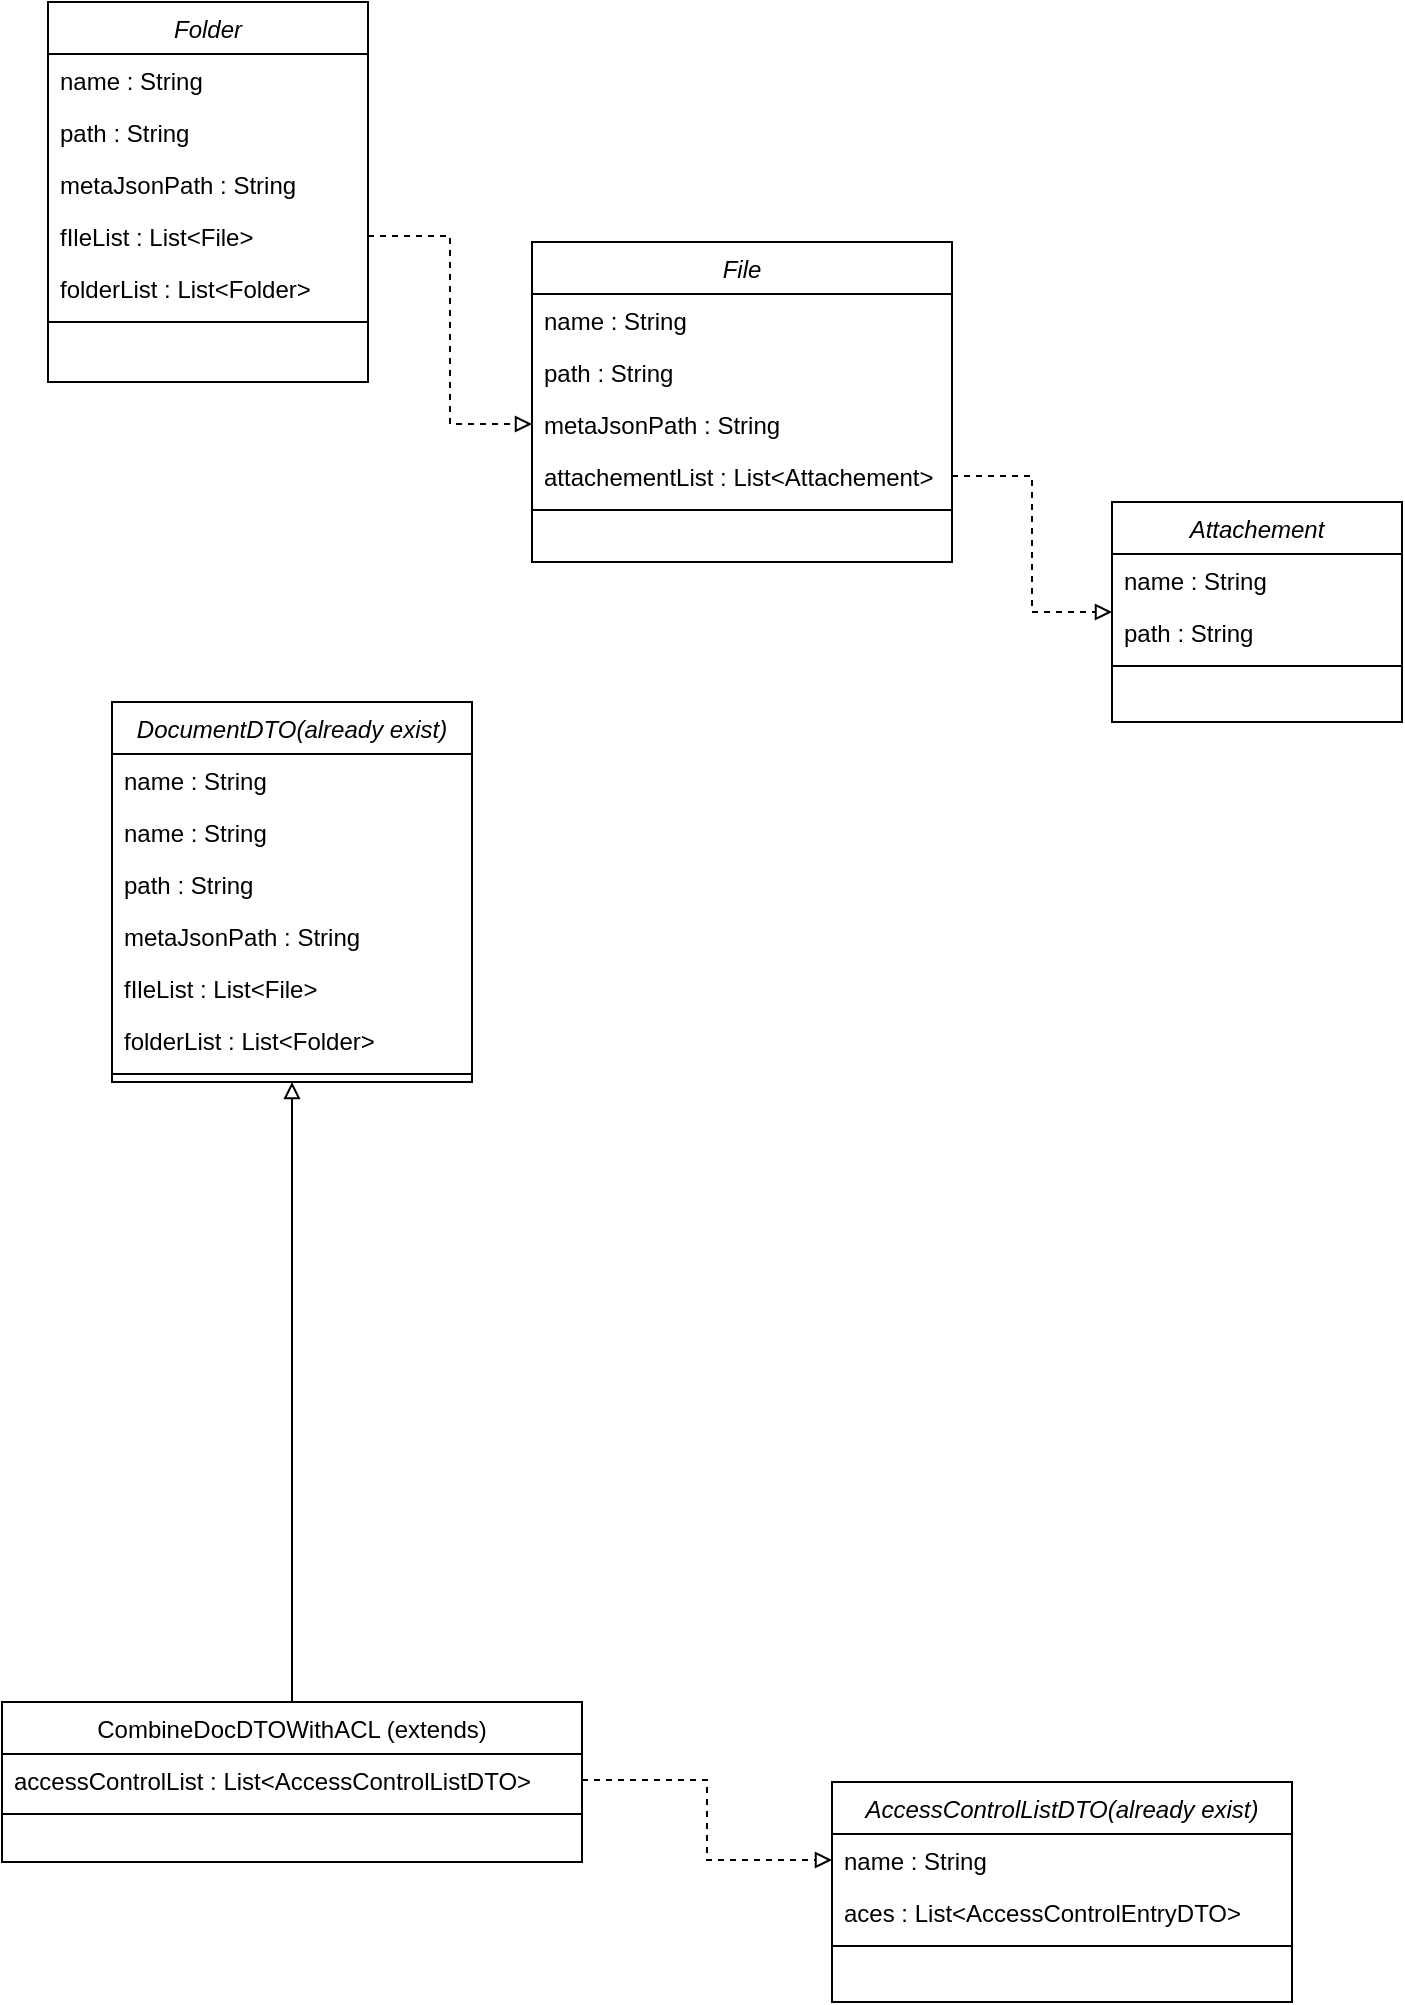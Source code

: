 <mxfile version="20.2.5" type="github">
  <diagram id="C5RBs43oDa-KdzZeNtuy" name="Page-1">
    <mxGraphModel dx="868" dy="1651" grid="1" gridSize="10" guides="1" tooltips="1" connect="1" arrows="1" fold="1" page="1" pageScale="1" pageWidth="827" pageHeight="1169" math="0" shadow="0">
      <root>
        <mxCell id="WIyWlLk6GJQsqaUBKTNV-0" />
        <mxCell id="WIyWlLk6GJQsqaUBKTNV-1" parent="WIyWlLk6GJQsqaUBKTNV-0" />
        <mxCell id="4ECryejtav9XPFp2PhoA-0" value="Folder" style="swimlane;fontStyle=2;align=center;verticalAlign=top;childLayout=stackLayout;horizontal=1;startSize=26;horizontalStack=0;resizeParent=1;resizeLast=0;collapsible=1;marginBottom=0;rounded=0;shadow=0;strokeWidth=1;" vertex="1" parent="WIyWlLk6GJQsqaUBKTNV-1">
          <mxGeometry x="48" y="-300" width="160" height="190" as="geometry">
            <mxRectangle x="230" y="140" width="160" height="26" as="alternateBounds" />
          </mxGeometry>
        </mxCell>
        <mxCell id="4ECryejtav9XPFp2PhoA-1" value="name : String" style="text;align=left;verticalAlign=top;spacingLeft=4;spacingRight=4;overflow=hidden;rotatable=0;points=[[0,0.5],[1,0.5]];portConstraint=eastwest;" vertex="1" parent="4ECryejtav9XPFp2PhoA-0">
          <mxGeometry y="26" width="160" height="26" as="geometry" />
        </mxCell>
        <mxCell id="4ECryejtav9XPFp2PhoA-2" value="path : String" style="text;align=left;verticalAlign=top;spacingLeft=4;spacingRight=4;overflow=hidden;rotatable=0;points=[[0,0.5],[1,0.5]];portConstraint=eastwest;rounded=0;shadow=0;html=0;" vertex="1" parent="4ECryejtav9XPFp2PhoA-0">
          <mxGeometry y="52" width="160" height="26" as="geometry" />
        </mxCell>
        <mxCell id="4ECryejtav9XPFp2PhoA-13" value="metaJsonPath : String" style="text;align=left;verticalAlign=top;spacingLeft=4;spacingRight=4;overflow=hidden;rotatable=0;points=[[0,0.5],[1,0.5]];portConstraint=eastwest;rounded=0;shadow=0;html=0;" vertex="1" parent="4ECryejtav9XPFp2PhoA-0">
          <mxGeometry y="78" width="160" height="26" as="geometry" />
        </mxCell>
        <mxCell id="4ECryejtav9XPFp2PhoA-3" value="fIleList : List&lt;File&gt;" style="text;align=left;verticalAlign=top;spacingLeft=4;spacingRight=4;overflow=hidden;rotatable=0;points=[[0,0.5],[1,0.5]];portConstraint=eastwest;rounded=0;shadow=0;html=0;" vertex="1" parent="4ECryejtav9XPFp2PhoA-0">
          <mxGeometry y="104" width="160" height="26" as="geometry" />
        </mxCell>
        <mxCell id="4ECryejtav9XPFp2PhoA-12" value="folderList : List&lt;Folder&gt;" style="text;align=left;verticalAlign=top;spacingLeft=4;spacingRight=4;overflow=hidden;rotatable=0;points=[[0,0.5],[1,0.5]];portConstraint=eastwest;rounded=0;shadow=0;html=0;" vertex="1" parent="4ECryejtav9XPFp2PhoA-0">
          <mxGeometry y="130" width="160" height="26" as="geometry" />
        </mxCell>
        <mxCell id="4ECryejtav9XPFp2PhoA-4" value="" style="line;html=1;strokeWidth=1;align=left;verticalAlign=middle;spacingTop=-1;spacingLeft=3;spacingRight=3;rotatable=0;labelPosition=right;points=[];portConstraint=eastwest;" vertex="1" parent="4ECryejtav9XPFp2PhoA-0">
          <mxGeometry y="156" width="160" height="8" as="geometry" />
        </mxCell>
        <mxCell id="4ECryejtav9XPFp2PhoA-21" value="File" style="swimlane;fontStyle=2;align=center;verticalAlign=top;childLayout=stackLayout;horizontal=1;startSize=26;horizontalStack=0;resizeParent=1;resizeLast=0;collapsible=1;marginBottom=0;rounded=0;shadow=0;strokeWidth=1;" vertex="1" parent="WIyWlLk6GJQsqaUBKTNV-1">
          <mxGeometry x="290" y="-180" width="210" height="160" as="geometry">
            <mxRectangle x="230" y="140" width="160" height="26" as="alternateBounds" />
          </mxGeometry>
        </mxCell>
        <mxCell id="4ECryejtav9XPFp2PhoA-22" value="name : String" style="text;align=left;verticalAlign=top;spacingLeft=4;spacingRight=4;overflow=hidden;rotatable=0;points=[[0,0.5],[1,0.5]];portConstraint=eastwest;" vertex="1" parent="4ECryejtav9XPFp2PhoA-21">
          <mxGeometry y="26" width="210" height="26" as="geometry" />
        </mxCell>
        <mxCell id="4ECryejtav9XPFp2PhoA-24" value="path : String" style="text;align=left;verticalAlign=top;spacingLeft=4;spacingRight=4;overflow=hidden;rotatable=0;points=[[0,0.5],[1,0.5]];portConstraint=eastwest;rounded=0;shadow=0;html=0;" vertex="1" parent="4ECryejtav9XPFp2PhoA-21">
          <mxGeometry y="52" width="210" height="26" as="geometry" />
        </mxCell>
        <mxCell id="4ECryejtav9XPFp2PhoA-23" value="metaJsonPath : String" style="text;align=left;verticalAlign=top;spacingLeft=4;spacingRight=4;overflow=hidden;rotatable=0;points=[[0,0.5],[1,0.5]];portConstraint=eastwest;rounded=0;shadow=0;html=0;" vertex="1" parent="4ECryejtav9XPFp2PhoA-21">
          <mxGeometry y="78" width="210" height="26" as="geometry" />
        </mxCell>
        <mxCell id="4ECryejtav9XPFp2PhoA-28" value="attachementList : List&lt;Attachement&gt;" style="text;align=left;verticalAlign=top;spacingLeft=4;spacingRight=4;overflow=hidden;rotatable=0;points=[[0,0.5],[1,0.5]];portConstraint=eastwest;rounded=0;shadow=0;html=0;" vertex="1" parent="4ECryejtav9XPFp2PhoA-21">
          <mxGeometry y="104" width="210" height="26" as="geometry" />
        </mxCell>
        <mxCell id="4ECryejtav9XPFp2PhoA-27" value="" style="line;html=1;strokeWidth=1;align=left;verticalAlign=middle;spacingTop=-1;spacingLeft=3;spacingRight=3;rotatable=0;labelPosition=right;points=[];portConstraint=eastwest;" vertex="1" parent="4ECryejtav9XPFp2PhoA-21">
          <mxGeometry y="130" width="210" height="8" as="geometry" />
        </mxCell>
        <mxCell id="4ECryejtav9XPFp2PhoA-29" value="Attachement" style="swimlane;fontStyle=2;align=center;verticalAlign=top;childLayout=stackLayout;horizontal=1;startSize=26;horizontalStack=0;resizeParent=1;resizeLast=0;collapsible=1;marginBottom=0;rounded=0;shadow=0;strokeWidth=1;" vertex="1" parent="WIyWlLk6GJQsqaUBKTNV-1">
          <mxGeometry x="580" y="-50" width="145" height="110" as="geometry">
            <mxRectangle x="230" y="140" width="160" height="26" as="alternateBounds" />
          </mxGeometry>
        </mxCell>
        <mxCell id="4ECryejtav9XPFp2PhoA-30" value="name : String" style="text;align=left;verticalAlign=top;spacingLeft=4;spacingRight=4;overflow=hidden;rotatable=0;points=[[0,0.5],[1,0.5]];portConstraint=eastwest;" vertex="1" parent="4ECryejtav9XPFp2PhoA-29">
          <mxGeometry y="26" width="145" height="26" as="geometry" />
        </mxCell>
        <mxCell id="4ECryejtav9XPFp2PhoA-31" value="path : String" style="text;align=left;verticalAlign=top;spacingLeft=4;spacingRight=4;overflow=hidden;rotatable=0;points=[[0,0.5],[1,0.5]];portConstraint=eastwest;rounded=0;shadow=0;html=0;" vertex="1" parent="4ECryejtav9XPFp2PhoA-29">
          <mxGeometry y="52" width="145" height="26" as="geometry" />
        </mxCell>
        <mxCell id="4ECryejtav9XPFp2PhoA-34" value="" style="line;html=1;strokeWidth=1;align=left;verticalAlign=middle;spacingTop=-1;spacingLeft=3;spacingRight=3;rotatable=0;labelPosition=right;points=[];portConstraint=eastwest;" vertex="1" parent="4ECryejtav9XPFp2PhoA-29">
          <mxGeometry y="78" width="145" height="8" as="geometry" />
        </mxCell>
        <mxCell id="4ECryejtav9XPFp2PhoA-37" style="edgeStyle=orthogonalEdgeStyle;rounded=0;orthogonalLoop=1;jettySize=auto;html=1;entryX=0;entryY=0.5;entryDx=0;entryDy=0;dashed=1;endArrow=block;endFill=0;" edge="1" parent="WIyWlLk6GJQsqaUBKTNV-1" source="4ECryejtav9XPFp2PhoA-3" target="4ECryejtav9XPFp2PhoA-23">
          <mxGeometry relative="1" as="geometry" />
        </mxCell>
        <mxCell id="4ECryejtav9XPFp2PhoA-38" style="edgeStyle=orthogonalEdgeStyle;rounded=0;orthogonalLoop=1;jettySize=auto;html=1;dashed=1;endArrow=block;endFill=0;" edge="1" parent="WIyWlLk6GJQsqaUBKTNV-1" source="4ECryejtav9XPFp2PhoA-28" target="4ECryejtav9XPFp2PhoA-29">
          <mxGeometry relative="1" as="geometry" />
        </mxCell>
        <mxCell id="4ECryejtav9XPFp2PhoA-39" value="DocumentDTO(already exist)" style="swimlane;fontStyle=2;align=center;verticalAlign=top;childLayout=stackLayout;horizontal=1;startSize=26;horizontalStack=0;resizeParent=1;resizeLast=0;collapsible=1;marginBottom=0;rounded=0;shadow=0;strokeWidth=1;" vertex="1" parent="WIyWlLk6GJQsqaUBKTNV-1">
          <mxGeometry x="80" y="50" width="180" height="190" as="geometry">
            <mxRectangle x="230" y="140" width="160" height="26" as="alternateBounds" />
          </mxGeometry>
        </mxCell>
        <mxCell id="4ECryejtav9XPFp2PhoA-40" value="name : String" style="text;align=left;verticalAlign=top;spacingLeft=4;spacingRight=4;overflow=hidden;rotatable=0;points=[[0,0.5],[1,0.5]];portConstraint=eastwest;" vertex="1" parent="4ECryejtav9XPFp2PhoA-39">
          <mxGeometry y="26" width="180" height="26" as="geometry" />
        </mxCell>
        <mxCell id="4ECryejtav9XPFp2PhoA-61" value="name : String" style="text;align=left;verticalAlign=top;spacingLeft=4;spacingRight=4;overflow=hidden;rotatable=0;points=[[0,0.5],[1,0.5]];portConstraint=eastwest;" vertex="1" parent="4ECryejtav9XPFp2PhoA-39">
          <mxGeometry y="52" width="180" height="26" as="geometry" />
        </mxCell>
        <mxCell id="4ECryejtav9XPFp2PhoA-41" value="path : String" style="text;align=left;verticalAlign=top;spacingLeft=4;spacingRight=4;overflow=hidden;rotatable=0;points=[[0,0.5],[1,0.5]];portConstraint=eastwest;rounded=0;shadow=0;html=0;" vertex="1" parent="4ECryejtav9XPFp2PhoA-39">
          <mxGeometry y="78" width="180" height="26" as="geometry" />
        </mxCell>
        <mxCell id="4ECryejtav9XPFp2PhoA-42" value="metaJsonPath : String" style="text;align=left;verticalAlign=top;spacingLeft=4;spacingRight=4;overflow=hidden;rotatable=0;points=[[0,0.5],[1,0.5]];portConstraint=eastwest;rounded=0;shadow=0;html=0;" vertex="1" parent="4ECryejtav9XPFp2PhoA-39">
          <mxGeometry y="104" width="180" height="26" as="geometry" />
        </mxCell>
        <mxCell id="4ECryejtav9XPFp2PhoA-43" value="fIleList : List&lt;File&gt;" style="text;align=left;verticalAlign=top;spacingLeft=4;spacingRight=4;overflow=hidden;rotatable=0;points=[[0,0.5],[1,0.5]];portConstraint=eastwest;rounded=0;shadow=0;html=0;" vertex="1" parent="4ECryejtav9XPFp2PhoA-39">
          <mxGeometry y="130" width="180" height="26" as="geometry" />
        </mxCell>
        <mxCell id="4ECryejtav9XPFp2PhoA-44" value="folderList : List&lt;Folder&gt;" style="text;align=left;verticalAlign=top;spacingLeft=4;spacingRight=4;overflow=hidden;rotatable=0;points=[[0,0.5],[1,0.5]];portConstraint=eastwest;rounded=0;shadow=0;html=0;" vertex="1" parent="4ECryejtav9XPFp2PhoA-39">
          <mxGeometry y="156" width="180" height="26" as="geometry" />
        </mxCell>
        <mxCell id="4ECryejtav9XPFp2PhoA-45" value="" style="line;html=1;strokeWidth=1;align=left;verticalAlign=middle;spacingTop=-1;spacingLeft=3;spacingRight=3;rotatable=0;labelPosition=right;points=[];portConstraint=eastwest;" vertex="1" parent="4ECryejtav9XPFp2PhoA-39">
          <mxGeometry y="182" width="180" height="8" as="geometry" />
        </mxCell>
        <mxCell id="4ECryejtav9XPFp2PhoA-52" style="edgeStyle=orthogonalEdgeStyle;rounded=0;orthogonalLoop=1;jettySize=auto;html=1;entryX=0.5;entryY=1;entryDx=0;entryDy=0;endArrow=block;endFill=0;" edge="1" parent="WIyWlLk6GJQsqaUBKTNV-1" source="4ECryejtav9XPFp2PhoA-46" target="4ECryejtav9XPFp2PhoA-39">
          <mxGeometry relative="1" as="geometry" />
        </mxCell>
        <mxCell id="4ECryejtav9XPFp2PhoA-46" value="CombineDocDTOWithACL (extends)" style="swimlane;fontStyle=0;align=center;verticalAlign=top;childLayout=stackLayout;horizontal=1;startSize=26;horizontalStack=0;resizeParent=1;resizeLast=0;collapsible=1;marginBottom=0;rounded=0;shadow=0;strokeWidth=1;" vertex="1" parent="WIyWlLk6GJQsqaUBKTNV-1">
          <mxGeometry x="25" y="550" width="290" height="80" as="geometry">
            <mxRectangle x="130" y="380" width="160" height="26" as="alternateBounds" />
          </mxGeometry>
        </mxCell>
        <mxCell id="4ECryejtav9XPFp2PhoA-47" value="accessControlList : List&lt;AccessControlListDTO&gt; " style="text;align=left;verticalAlign=top;spacingLeft=4;spacingRight=4;overflow=hidden;rotatable=0;points=[[0,0.5],[1,0.5]];portConstraint=eastwest;" vertex="1" parent="4ECryejtav9XPFp2PhoA-46">
          <mxGeometry y="26" width="290" height="26" as="geometry" />
        </mxCell>
        <mxCell id="4ECryejtav9XPFp2PhoA-49" value="" style="line;html=1;strokeWidth=1;align=left;verticalAlign=middle;spacingTop=-1;spacingLeft=3;spacingRight=3;rotatable=0;labelPosition=right;points=[];portConstraint=eastwest;" vertex="1" parent="4ECryejtav9XPFp2PhoA-46">
          <mxGeometry y="52" width="290" height="8" as="geometry" />
        </mxCell>
        <mxCell id="4ECryejtav9XPFp2PhoA-53" value="AccessControlListDTO(already exist)" style="swimlane;fontStyle=2;align=center;verticalAlign=top;childLayout=stackLayout;horizontal=1;startSize=26;horizontalStack=0;resizeParent=1;resizeLast=0;collapsible=1;marginBottom=0;rounded=0;shadow=0;strokeWidth=1;" vertex="1" parent="WIyWlLk6GJQsqaUBKTNV-1">
          <mxGeometry x="440" y="590" width="230" height="110" as="geometry">
            <mxRectangle x="230" y="140" width="160" height="26" as="alternateBounds" />
          </mxGeometry>
        </mxCell>
        <mxCell id="4ECryejtav9XPFp2PhoA-54" value="name : String" style="text;align=left;verticalAlign=top;spacingLeft=4;spacingRight=4;overflow=hidden;rotatable=0;points=[[0,0.5],[1,0.5]];portConstraint=eastwest;" vertex="1" parent="4ECryejtav9XPFp2PhoA-53">
          <mxGeometry y="26" width="230" height="26" as="geometry" />
        </mxCell>
        <mxCell id="4ECryejtav9XPFp2PhoA-55" value="aces : List&lt;AccessControlEntryDTO&gt; " style="text;align=left;verticalAlign=top;spacingLeft=4;spacingRight=4;overflow=hidden;rotatable=0;points=[[0,0.5],[1,0.5]];portConstraint=eastwest;rounded=0;shadow=0;html=0;" vertex="1" parent="4ECryejtav9XPFp2PhoA-53">
          <mxGeometry y="52" width="230" height="26" as="geometry" />
        </mxCell>
        <mxCell id="4ECryejtav9XPFp2PhoA-59" value="" style="line;html=1;strokeWidth=1;align=left;verticalAlign=middle;spacingTop=-1;spacingLeft=3;spacingRight=3;rotatable=0;labelPosition=right;points=[];portConstraint=eastwest;" vertex="1" parent="4ECryejtav9XPFp2PhoA-53">
          <mxGeometry y="78" width="230" height="8" as="geometry" />
        </mxCell>
        <mxCell id="4ECryejtav9XPFp2PhoA-60" style="edgeStyle=orthogonalEdgeStyle;rounded=0;orthogonalLoop=1;jettySize=auto;html=1;endArrow=block;endFill=0;dashed=1;" edge="1" parent="WIyWlLk6GJQsqaUBKTNV-1" source="4ECryejtav9XPFp2PhoA-47" target="4ECryejtav9XPFp2PhoA-54">
          <mxGeometry relative="1" as="geometry" />
        </mxCell>
      </root>
    </mxGraphModel>
  </diagram>
</mxfile>
